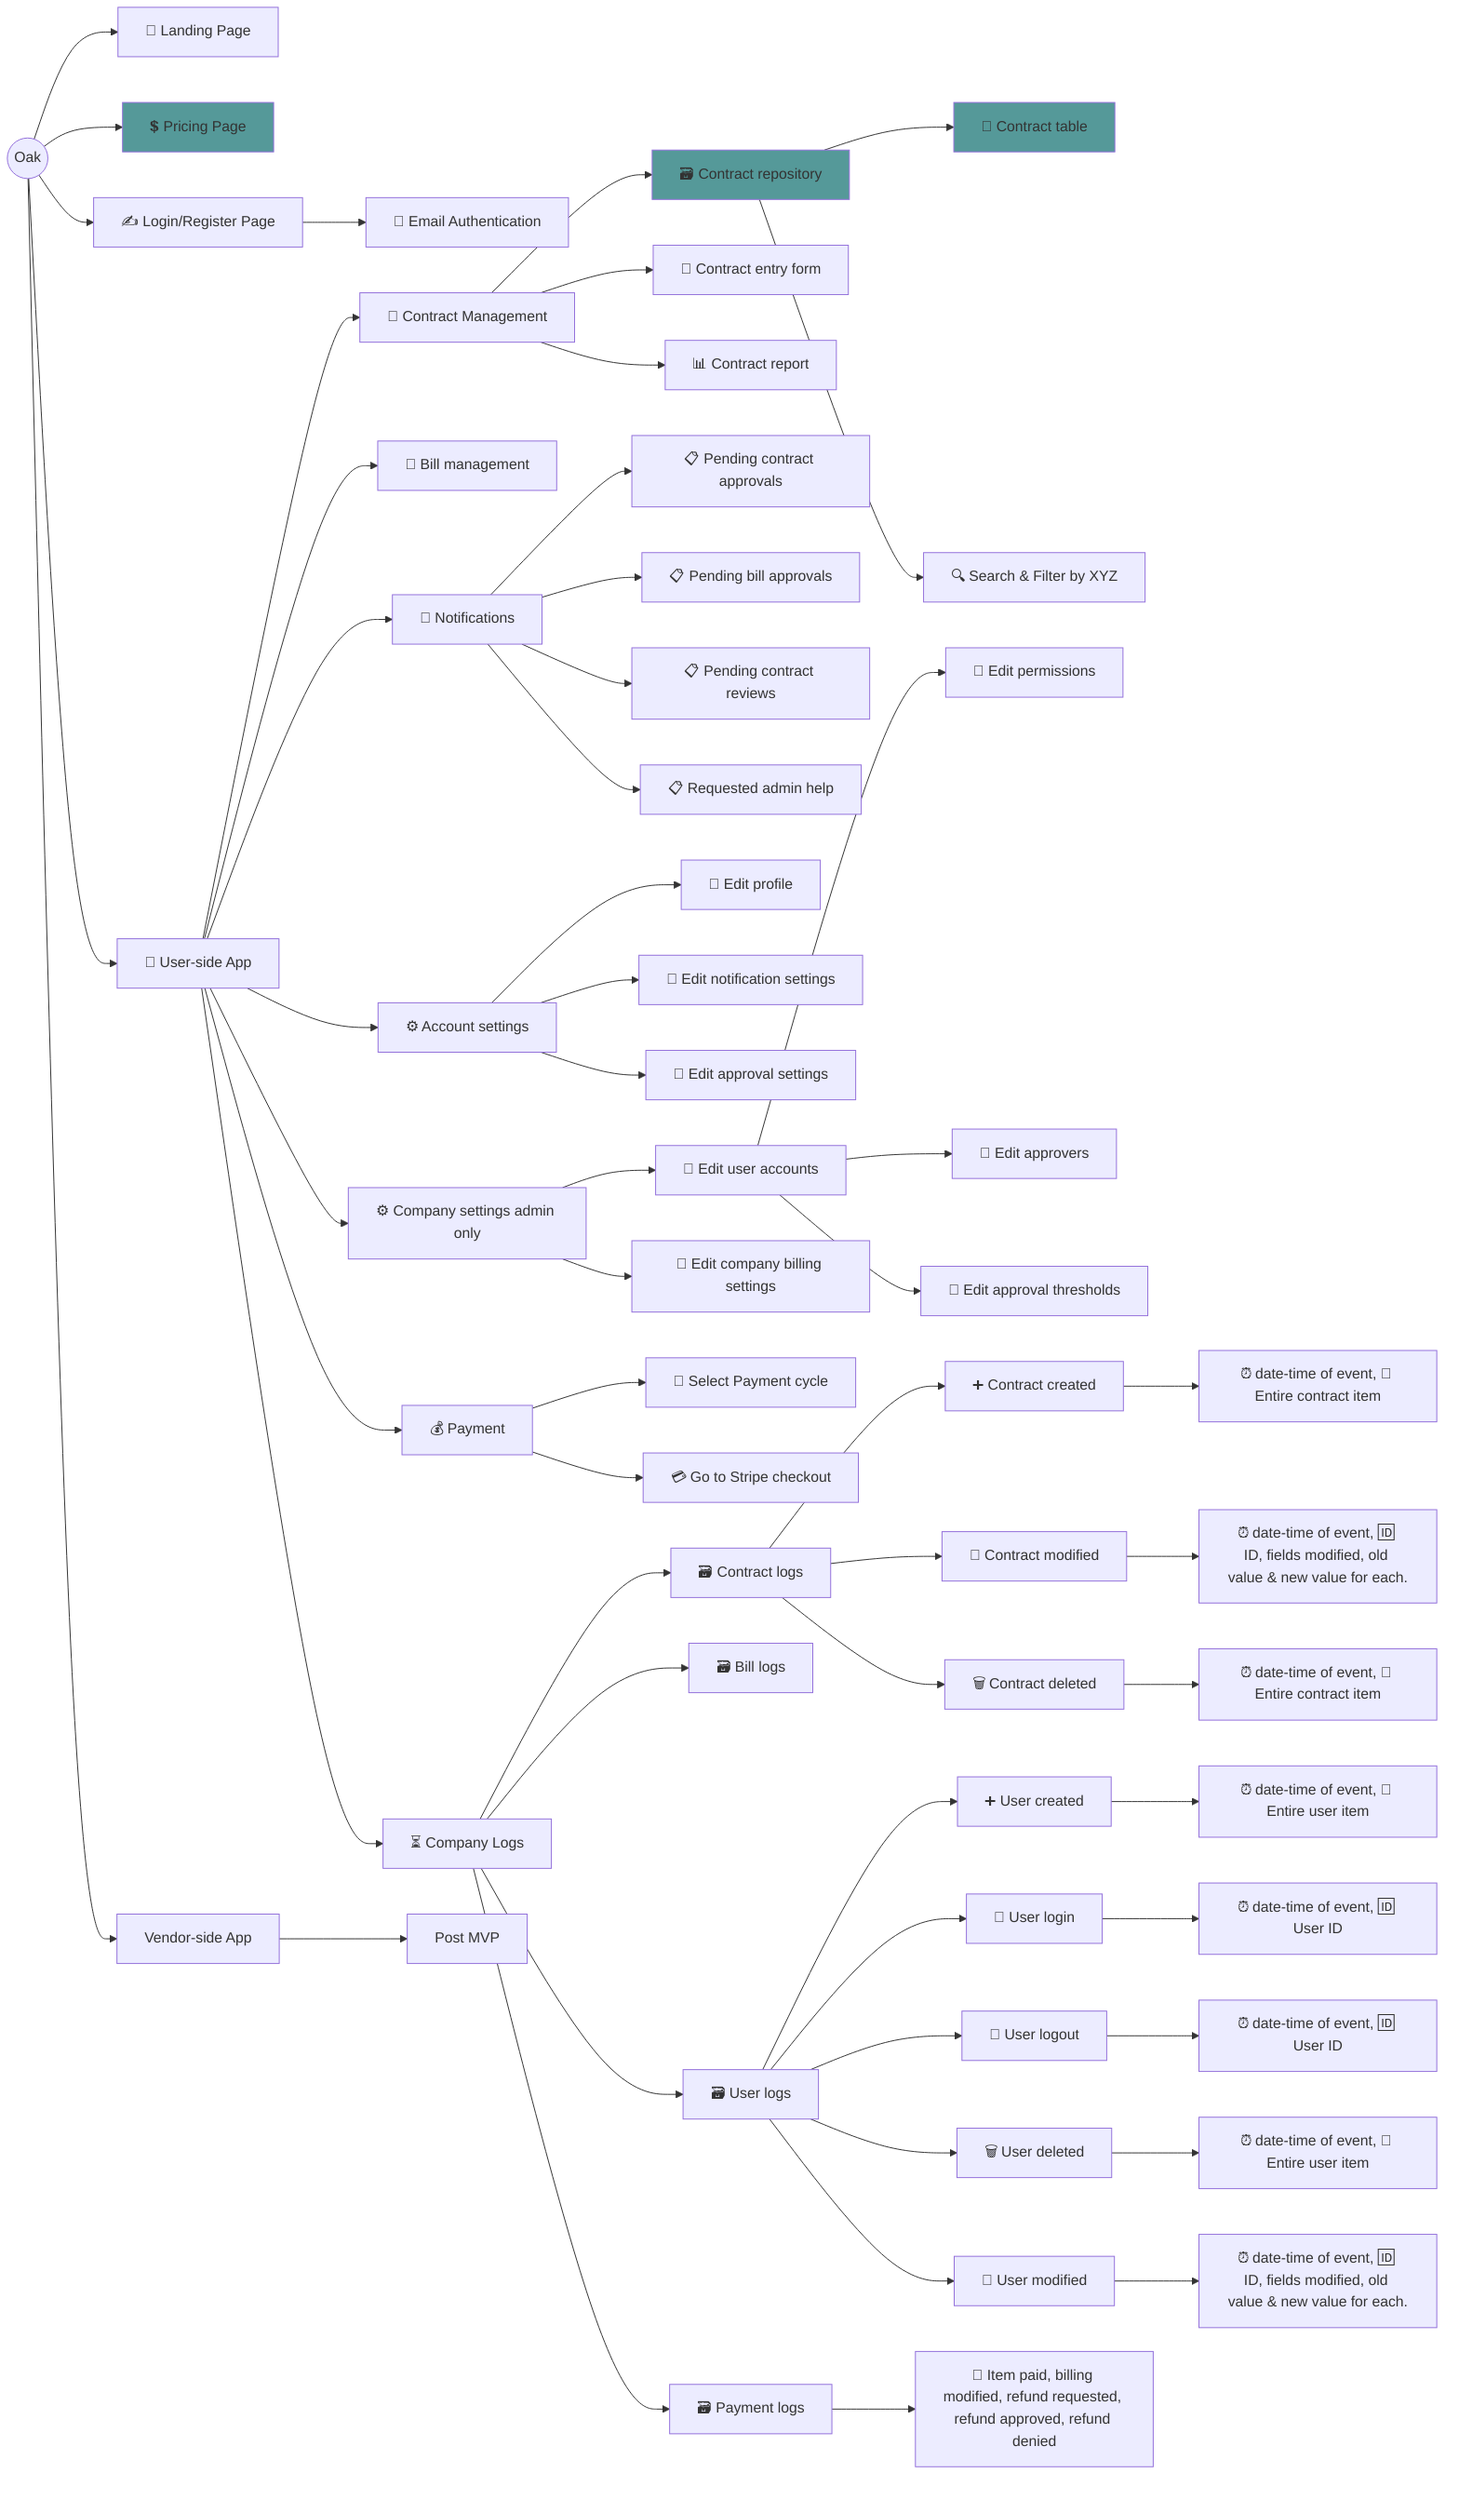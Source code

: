 graph LR
    A((Oak))
    A --> B["👋 Landing Page"]
    A --> C["💲 Pricing Page"]:::taskForNazif
    A --> D["✍️ Login/Register Page"]
    D --> E["📧 Email Authentication"]
    A --> F["📱 User-side App"]
    F --> G["💼 Contract Management"]
    G --> H["🗃️ Contract repository"]:::taskForNazif
    H --> I["📑 Contract table"]:::taskForNazif
    H --> J["🔍 Search & Filter by XYZ"]
    G --> K["📝 Contract entry form"]
    G --> L["📊 Contract report"]
    F --> M["📝 Bill management"]
    F --> N["📩 Notifications"]
    N --> O["📋 Pending contract approvals"]
    N --> P["📋 Pending bill approvals"]
    N --> Q["📋 Pending contract reviews"]
    N --> R["📋 Requested admin help"]
    F --> S["⚙️ Account settings"]
    S --> T["📝 Edit profile"]
    S --> U["📝 Edit notification settings"]
    S --> V["📝 Edit approval settings"]
    F --> W["⚙️ Company settings admin only"]
    W --> X["📝 Edit user accounts"]
    X --> Y["📝 Edit permissions"]
    X --> Z["📝 Edit approvers"]
    X --> AA["📝 Edit approval thresholds"]
    W --> AB["📝 Edit company billing settings"]
    F --> AC["💰 Payment"]
    AC --> AD["🔄 Select Payment cycle"]
    AC --> AE["💳 Go to Stripe checkout"]
    F --> AF["⏳ Company Logs"]
    AF --> AG["🗃️ Contract logs"]
    AG --> AH["➕ Contract created"]
    AH --> AI["⏰ date-time of event, 📜 Entire contract item"]
    AG --> AJ["🔄 Contract modified"]
    AJ --> AK["⏰ date-time of event, 🆔 ID, fields modified, old value & new value for each."]
    AG --> AL["🗑️ Contract deleted"]
    AL --> AM["⏰ date-time of event, 📜 Entire contract item"]
    AF --> AN["🗃️ Bill logs"]
    AF --> AO["🗃️ User logs"]
    AO --> AP["➕ User created"]
    AP --> AQ["⏰ date-time of event, 📜 Entire user item"]
    AO --> AR["📲 User login"]
    AR --> AS["⏰ date-time of event, 🆔 User ID"]
    AO --> AT["🚪 User logout"]
    AT --> AU["⏰ date-time of event, 🆔 User ID"]
    AO --> AV["🗑️ User deleted"]
    AV --> AW["⏰ date-time of event, 📜 Entire user item"]
    AO --> AX["🔄 User modified"]
    AX --> AY["⏰ date-time of event, 🆔 ID, fields modified, old value & new value for each."]
    AF --> AZ["🗃️ Payment logs"]
    AZ --> BA["💸 Item paid, billing modified, refund requested, refund approved, refund denied"]
    A --> BB["Vendor-side App"]
    BB --> BC["Post MVP"]


    classDef taskForNazif fill:#559999